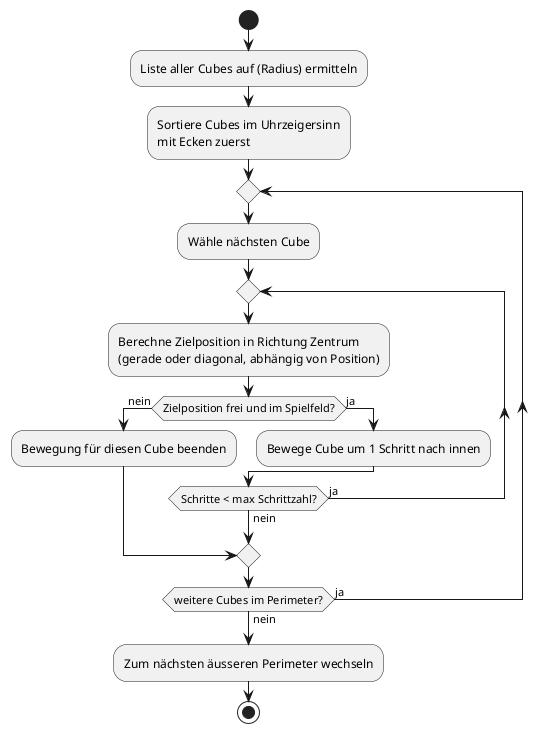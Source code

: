 @startuml
start

:Liste aller Cubes auf (Radius) ermitteln;
:Sortiere Cubes im Uhrzeigersinn
mit Ecken zuerst;

repeat
  :Wähle nächsten Cube;
  repeat
    :Berechne Zielposition in Richtung Zentrum
(gerade oder diagonal, abhängig von Position);
    if (Zielposition frei und im Spielfeld?) then (nein)
      :Bewegung für diesen Cube beenden;
      break
    else (ja)
      :Bewege Cube um 1 Schritt nach innen;
    endif
  repeat while (Schritte < max Schrittzahl?) is (ja) not (nein)
repeat while (weitere Cubes im Perimeter?) is (ja) not (nein)

:Zum nächsten äusseren Perimeter wechseln;
stop
@enduml
